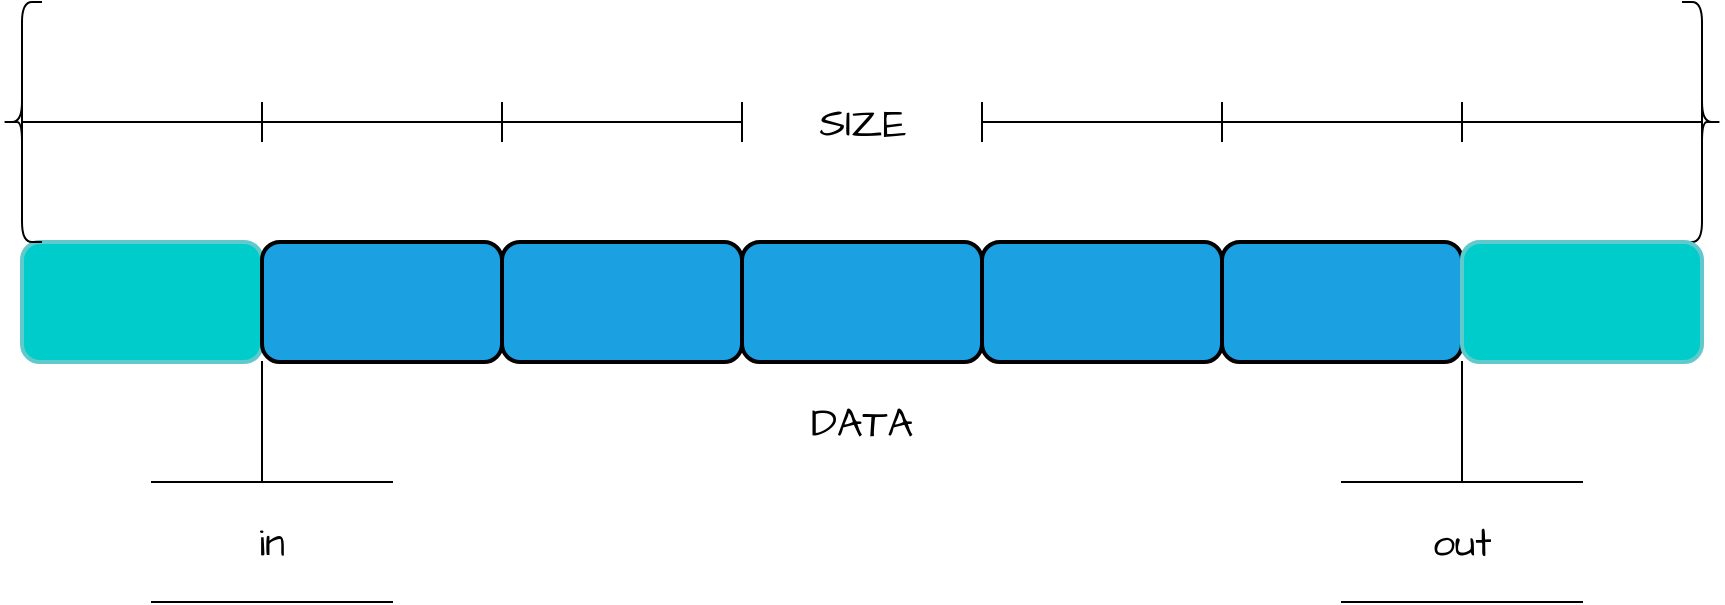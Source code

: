 <mxfile version="19.0.3" type="device"><diagram name="第 1 页" id="3-SztJidNgg4oE7xQ0Kt"><mxGraphModel dx="1298" dy="811" grid="1" gridSize="10" guides="1" tooltips="1" connect="1" arrows="1" fold="1" page="1" pageScale="1" pageWidth="1169" pageHeight="827" math="0" shadow="0"><root><mxCell id="0"/><mxCell id="1" parent="0"/><mxCell id="sLDcoI78zbjzSkx2L3ya-37" value="in" style="shape=partialRectangle;whiteSpace=wrap;html=1;left=0;right=0;fillColor=none;hachureGap=4;jiggle=2;curveFitting=1;fontFamily=Architects Daughter;fontSource=https%3A%2F%2Ffonts.googleapis.com%2Fcss%3Ffamily%3DArchitects%2BDaughter;fontSize=20;rounded=1;" parent="1" vertex="1"><mxGeometry x="205" y="550" width="120" height="60" as="geometry"/></mxCell><mxCell id="sLDcoI78zbjzSkx2L3ya-43" value="" style="shape=crossbar;whiteSpace=wrap;html=1;rounded=1;hachureGap=4;jiggle=2;curveFitting=1;fontFamily=Architects Daughter;fontSource=https%3A%2F%2Ffonts.googleapis.com%2Fcss%3Ffamily%3DArchitects%2BDaughter;fontSize=20;" parent="1" vertex="1"><mxGeometry x="140" y="360" width="120" height="20" as="geometry"/></mxCell><mxCell id="sLDcoI78zbjzSkx2L3ya-44" value="" style="shape=crossbar;whiteSpace=wrap;html=1;rounded=1;hachureGap=4;jiggle=2;curveFitting=1;fontFamily=Architects Daughter;fontSource=https%3A%2F%2Ffonts.googleapis.com%2Fcss%3Ffamily%3DArchitects%2BDaughter;fontSize=20;" parent="1" vertex="1"><mxGeometry x="260" y="360" width="120" height="20" as="geometry"/></mxCell><mxCell id="sLDcoI78zbjzSkx2L3ya-48" value="" style="shape=crossbar;whiteSpace=wrap;html=1;rounded=1;hachureGap=4;jiggle=2;curveFitting=1;fontFamily=Architects Daughter;fontSource=https%3A%2F%2Ffonts.googleapis.com%2Fcss%3Ffamily%3DArchitects%2BDaughter;fontSize=20;" parent="1" vertex="1"><mxGeometry x="620" y="360" width="120" height="20" as="geometry"/></mxCell><mxCell id="sLDcoI78zbjzSkx2L3ya-51" value="" style="rounded=1;whiteSpace=wrap;html=1;strokeWidth=2;fillWeight=4;hachureGap=8;hachureAngle=45;fillColor=#00CCCC;jiggle=2;curveFitting=1;fontFamily=Architects Daughter;fontSource=https%3A%2F%2Ffonts.googleapis.com%2Fcss%3Ffamily%3DArchitects%2BDaughter;fontSize=20;strokeColor=#60c9cb;" parent="1" vertex="1"><mxGeometry x="140" y="430" width="120" height="60" as="geometry"/></mxCell><mxCell id="sLDcoI78zbjzSkx2L3ya-52" value="" style="rounded=1;whiteSpace=wrap;html=1;strokeWidth=2;fillWeight=4;hachureGap=8;hachureAngle=45;fillColor=#1ba1e2;jiggle=2;curveFitting=1;fontFamily=Architects Daughter;fontSource=https%3A%2F%2Ffonts.googleapis.com%2Fcss%3Ffamily%3DArchitects%2BDaughter;fontSize=20;" parent="1" vertex="1"><mxGeometry x="260" y="430" width="120" height="60" as="geometry"/></mxCell><mxCell id="sLDcoI78zbjzSkx2L3ya-53" value="" style="rounded=1;whiteSpace=wrap;html=1;strokeWidth=2;fillWeight=4;hachureGap=8;hachureAngle=45;fillColor=#1ba1e2;jiggle=2;curveFitting=1;fontFamily=Architects Daughter;fontSource=https%3A%2F%2Ffonts.googleapis.com%2Fcss%3Ffamily%3DArchitects%2BDaughter;fontSize=20;" parent="1" vertex="1"><mxGeometry x="380" y="430" width="120" height="60" as="geometry"/></mxCell><mxCell id="sLDcoI78zbjzSkx2L3ya-54" value="" style="rounded=1;whiteSpace=wrap;html=1;strokeWidth=2;fillWeight=4;hachureGap=8;hachureAngle=45;fillColor=#1ba1e2;jiggle=2;curveFitting=1;fontFamily=Architects Daughter;fontSource=https%3A%2F%2Ffonts.googleapis.com%2Fcss%3Ffamily%3DArchitects%2BDaughter;fontSize=20;" parent="1" vertex="1"><mxGeometry x="500" y="430" width="120" height="60" as="geometry"/></mxCell><mxCell id="sLDcoI78zbjzSkx2L3ya-55" value="" style="rounded=1;whiteSpace=wrap;html=1;strokeWidth=2;fillWeight=4;hachureGap=8;hachureAngle=45;fillColor=#1ba1e2;jiggle=2;curveFitting=1;fontFamily=Architects Daughter;fontSource=https%3A%2F%2Ffonts.googleapis.com%2Fcss%3Ffamily%3DArchitects%2BDaughter;fontSize=20;" parent="1" vertex="1"><mxGeometry x="620" y="430" width="120" height="60" as="geometry"/></mxCell><mxCell id="sLDcoI78zbjzSkx2L3ya-56" value="" style="rounded=1;whiteSpace=wrap;html=1;strokeWidth=2;fillWeight=4;hachureGap=8;hachureAngle=45;fillColor=#1ba1e2;jiggle=2;curveFitting=1;fontFamily=Architects Daughter;fontSource=https%3A%2F%2Ffonts.googleapis.com%2Fcss%3Ffamily%3DArchitects%2BDaughter;fontSize=20;" parent="1" vertex="1"><mxGeometry x="740" y="430" width="120" height="60" as="geometry"/></mxCell><mxCell id="sLDcoI78zbjzSkx2L3ya-59" value="" style="shape=crossbar;whiteSpace=wrap;html=1;rounded=1;hachureGap=4;jiggle=2;curveFitting=1;fontFamily=Architects Daughter;fontSource=https%3A%2F%2Ffonts.googleapis.com%2Fcss%3Ffamily%3DArchitects%2BDaughter;fontSize=20;" parent="1" vertex="1"><mxGeometry x="740" y="360" width="120" height="20" as="geometry"/></mxCell><mxCell id="sLDcoI78zbjzSkx2L3ya-60" value="" style="shape=curlyBracket;whiteSpace=wrap;html=1;rounded=1;labelPosition=left;verticalLabelPosition=middle;align=right;verticalAlign=middle;hachureGap=4;jiggle=2;curveFitting=1;fontFamily=Architects Daughter;fontSource=https%3A%2F%2Ffonts.googleapis.com%2Fcss%3Ffamily%3DArchitects%2BDaughter;fontSize=20;" parent="1" vertex="1"><mxGeometry x="130" y="310" width="20" height="120" as="geometry"/></mxCell><mxCell id="sLDcoI78zbjzSkx2L3ya-62" value="" style="shape=curlyBracket;whiteSpace=wrap;html=1;rounded=1;flipH=1;labelPosition=right;verticalLabelPosition=middle;align=left;verticalAlign=middle;hachureGap=4;jiggle=2;curveFitting=1;fontFamily=Architects Daughter;fontSource=https%3A%2F%2Ffonts.googleapis.com%2Fcss%3Ffamily%3DArchitects%2BDaughter;fontSize=20;" parent="1" vertex="1"><mxGeometry x="970" y="310" width="20" height="120" as="geometry"/></mxCell><mxCell id="sLDcoI78zbjzSkx2L3ya-64" value="" style="rounded=1;whiteSpace=wrap;html=1;strokeWidth=2;fillWeight=4;hachureGap=8;hachureAngle=45;fillColor=#00CCCC;jiggle=2;curveFitting=1;fontFamily=Architects Daughter;fontSource=https%3A%2F%2Ffonts.googleapis.com%2Fcss%3Ffamily%3DArchitects%2BDaughter;fontSize=20;strokeColor=#60C9CB;" parent="1" vertex="1"><mxGeometry x="860" y="430" width="120" height="60" as="geometry"/></mxCell><mxCell id="sLDcoI78zbjzSkx2L3ya-65" value="" style="shape=crossbar;whiteSpace=wrap;html=1;rounded=1;hachureGap=4;jiggle=2;curveFitting=1;fontFamily=Architects Daughter;fontSource=https%3A%2F%2Ffonts.googleapis.com%2Fcss%3Ffamily%3DArchitects%2BDaughter;fontSize=20;" parent="1" vertex="1"><mxGeometry x="860" y="360" width="120" height="20" as="geometry"/></mxCell><mxCell id="sLDcoI78zbjzSkx2L3ya-67" value="" style="shape=crossbar;whiteSpace=wrap;html=1;rounded=1;hachureGap=4;jiggle=2;curveFitting=1;fontFamily=Architects Daughter;fontSource=https%3A%2F%2Ffonts.googleapis.com%2Fcss%3Ffamily%3DArchitects%2BDaughter;fontSize=20;" parent="1" vertex="1"><mxGeometry x="380" y="360" width="120" height="20" as="geometry"/></mxCell><mxCell id="sLDcoI78zbjzSkx2L3ya-68" value="out" style="shape=partialRectangle;whiteSpace=wrap;html=1;left=0;right=0;fillColor=none;hachureGap=4;jiggle=2;curveFitting=1;fontFamily=Architects Daughter;fontSource=https%3A%2F%2Ffonts.googleapis.com%2Fcss%3Ffamily%3DArchitects%2BDaughter;fontSize=20;rounded=1;" parent="1" vertex="1"><mxGeometry x="800" y="550" width="120" height="60" as="geometry"/></mxCell><mxCell id="sLDcoI78zbjzSkx2L3ya-69" value="SIZE" style="text;html=1;align=center;verticalAlign=middle;resizable=0;points=[];autosize=1;strokeColor=none;fillColor=none;fontSize=20;fontFamily=Architects Daughter;rounded=1;" parent="1" vertex="1"><mxGeometry x="525" y="350" width="70" height="40" as="geometry"/></mxCell><mxCell id="P5Rv0cXrRTvezwOabE6t-5" value="DATA" style="shape=partialRectangle;whiteSpace=wrap;html=1;bottom=0;top=0;fillColor=none;hachureGap=4;jiggle=2;curveFitting=1;fontFamily=Architects Daughter;fontSource=https%3A%2F%2Ffonts.googleapis.com%2Fcss%3Ffamily%3DArchitects%2BDaughter;fontSize=20;rounded=1;" parent="1" vertex="1"><mxGeometry x="260" y="490" width="600" height="60" as="geometry"/></mxCell></root></mxGraphModel></diagram></mxfile>